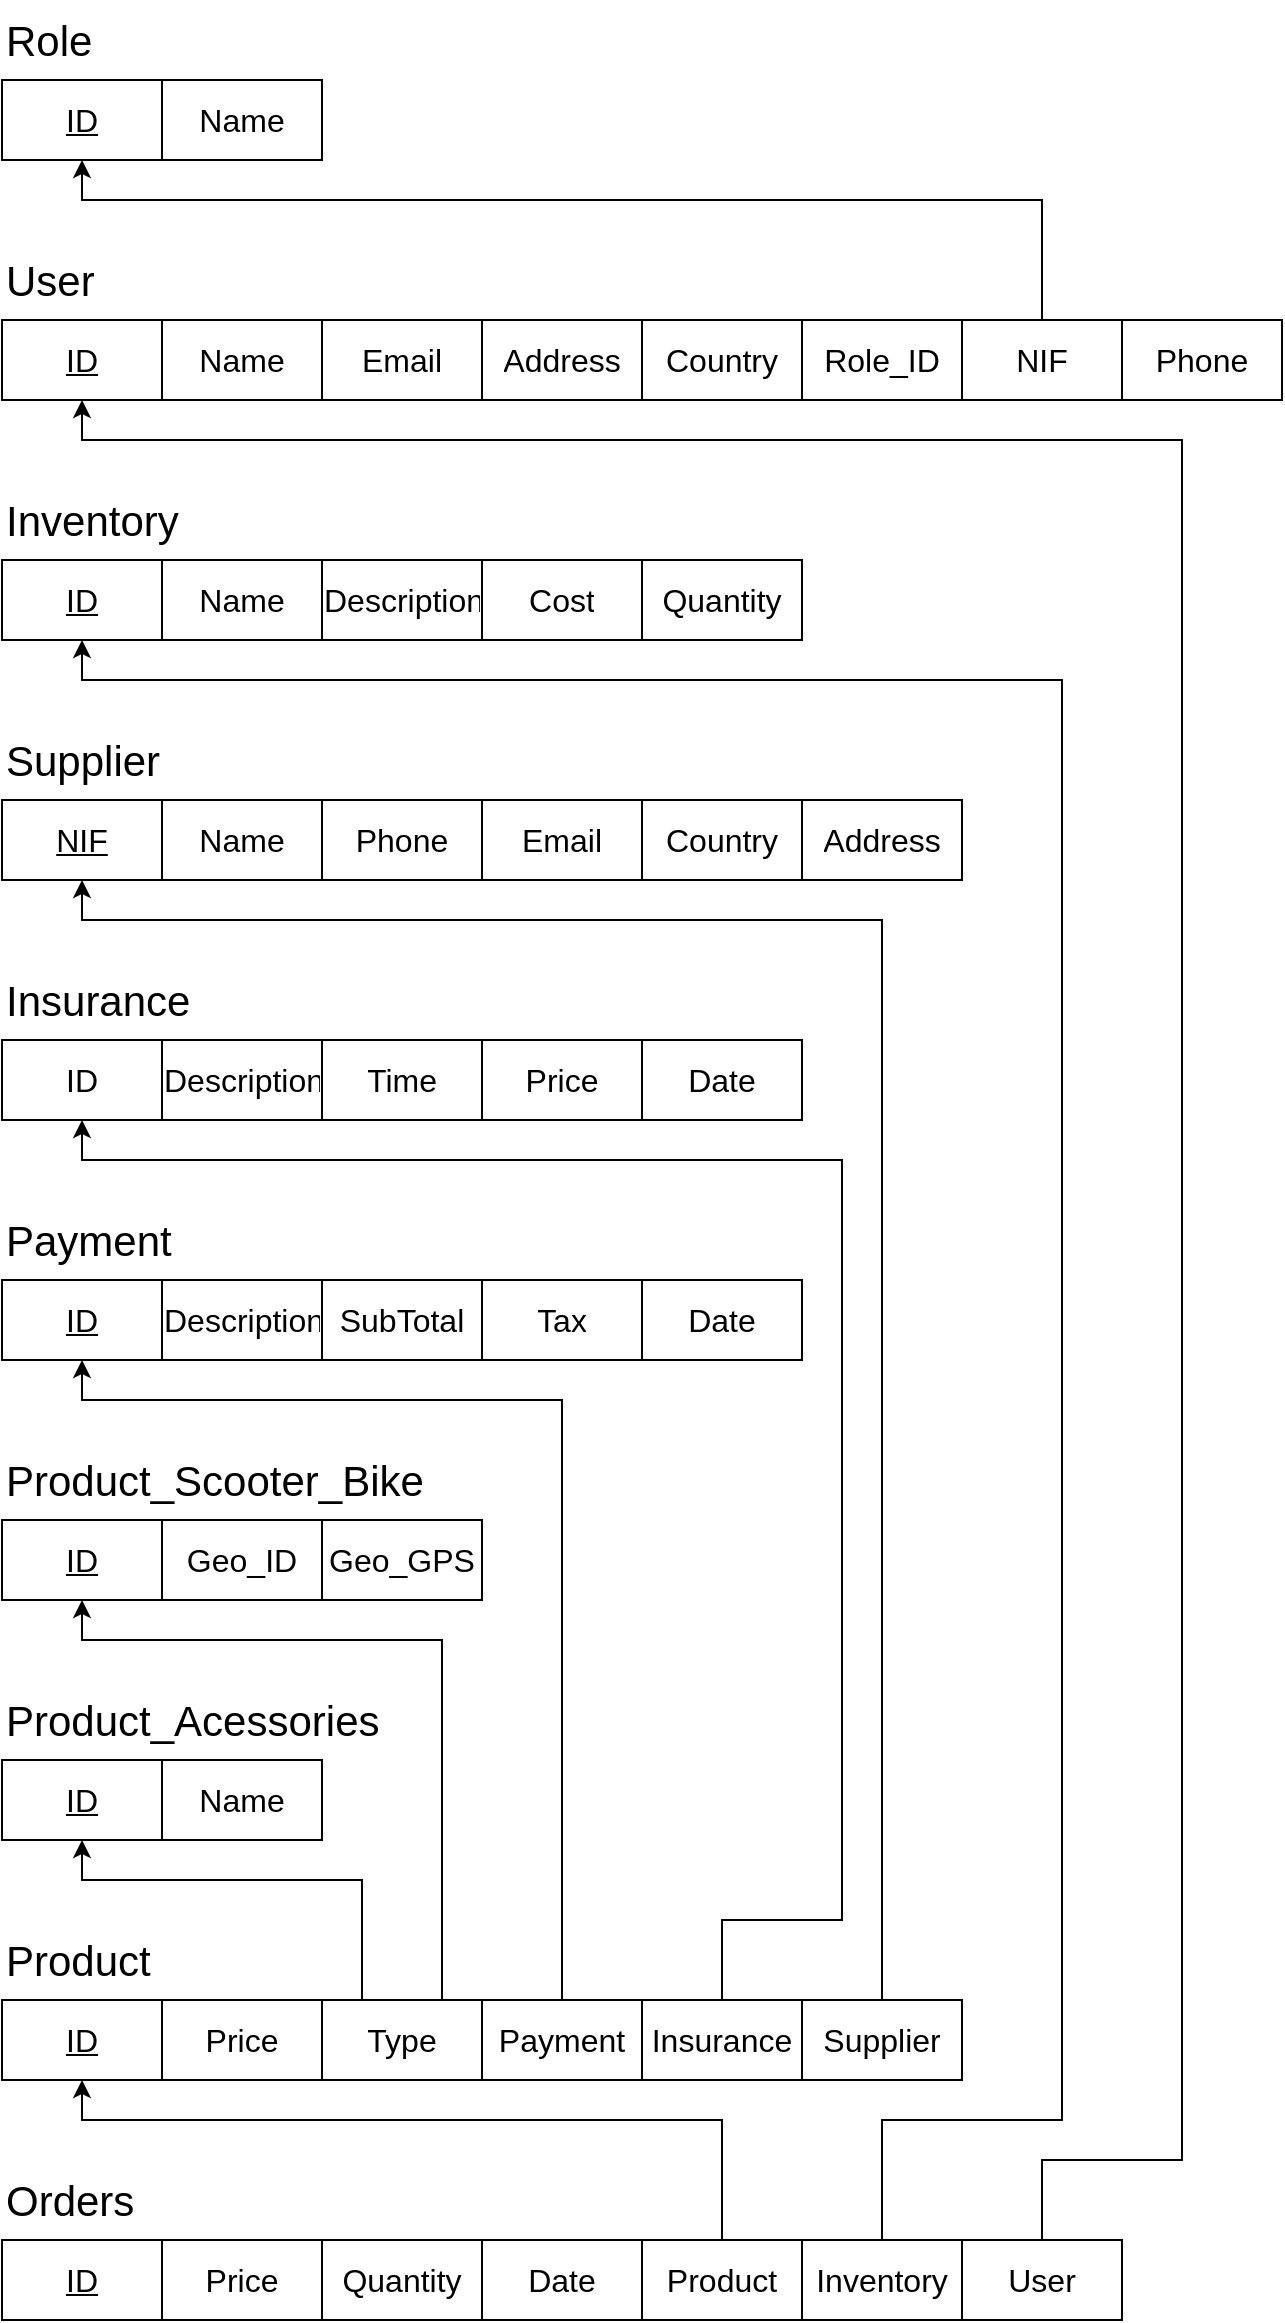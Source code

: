 <mxfile version="21.0.6" type="github"><diagram name="Page-1" id="wS0WYX-jmFQTC6elLXSI"><mxGraphModel dx="607" dy="861" grid="1" gridSize="10" guides="1" tooltips="1" connect="1" arrows="1" fold="1" page="1" pageScale="1" pageWidth="850" pageHeight="1100" math="0" shadow="0"><root><mxCell id="0"/><mxCell id="1" parent="0"/><mxCell id="x6dSemGn-ZfolfoKHZEy-5" value="" style="shape=table;startSize=0;container=1;collapsible=0;childLayout=tableLayout;fontSize=16;movable=1;resizable=1;rotatable=1;deletable=1;editable=1;locked=0;connectable=1;" vertex="1" parent="1"><mxGeometry x="40" y="240" width="640" height="40" as="geometry"/></mxCell><mxCell id="x6dSemGn-ZfolfoKHZEy-6" value="" style="shape=tableRow;horizontal=0;startSize=0;swimlaneHead=0;swimlaneBody=0;strokeColor=inherit;top=0;left=0;bottom=0;right=0;collapsible=0;dropTarget=0;fillColor=none;points=[[0,0.5],[1,0.5]];portConstraint=eastwest;fontSize=16;movable=1;resizable=1;rotatable=1;deletable=1;editable=1;locked=0;connectable=1;" vertex="1" parent="x6dSemGn-ZfolfoKHZEy-5"><mxGeometry width="640" height="40" as="geometry"/></mxCell><mxCell id="x6dSemGn-ZfolfoKHZEy-7" value="&lt;u&gt;ID&lt;/u&gt;" style="shape=partialRectangle;html=1;whiteSpace=wrap;connectable=1;strokeColor=inherit;overflow=hidden;fillColor=none;top=0;left=0;bottom=0;right=0;pointerEvents=1;fontSize=16;movable=1;resizable=1;rotatable=1;deletable=1;editable=1;locked=0;" vertex="1" parent="x6dSemGn-ZfolfoKHZEy-6"><mxGeometry width="80" height="40" as="geometry"><mxRectangle width="80" height="40" as="alternateBounds"/></mxGeometry></mxCell><mxCell id="x6dSemGn-ZfolfoKHZEy-8" value="Name" style="shape=partialRectangle;html=1;whiteSpace=wrap;connectable=1;strokeColor=inherit;overflow=hidden;fillColor=none;top=0;left=0;bottom=0;right=0;pointerEvents=1;fontSize=16;movable=1;resizable=1;rotatable=1;deletable=1;editable=1;locked=0;" vertex="1" parent="x6dSemGn-ZfolfoKHZEy-6"><mxGeometry x="80" width="80" height="40" as="geometry"><mxRectangle width="80" height="40" as="alternateBounds"/></mxGeometry></mxCell><mxCell id="x6dSemGn-ZfolfoKHZEy-9" value="Email" style="shape=partialRectangle;html=1;whiteSpace=wrap;connectable=1;strokeColor=inherit;overflow=hidden;fillColor=none;top=0;left=0;bottom=0;right=0;pointerEvents=1;fontSize=16;movable=1;resizable=1;rotatable=1;deletable=1;editable=1;locked=0;" vertex="1" parent="x6dSemGn-ZfolfoKHZEy-6"><mxGeometry x="160" width="80" height="40" as="geometry"><mxRectangle width="80" height="40" as="alternateBounds"/></mxGeometry></mxCell><mxCell id="x6dSemGn-ZfolfoKHZEy-31" value="Address" style="shape=partialRectangle;html=1;whiteSpace=wrap;connectable=1;strokeColor=inherit;overflow=hidden;fillColor=none;top=0;left=0;bottom=0;right=0;pointerEvents=1;fontSize=16;movable=1;resizable=1;rotatable=1;deletable=1;editable=1;locked=0;" vertex="1" parent="x6dSemGn-ZfolfoKHZEy-6"><mxGeometry x="240" width="80" height="40" as="geometry"><mxRectangle width="80" height="40" as="alternateBounds"/></mxGeometry></mxCell><mxCell id="x6dSemGn-ZfolfoKHZEy-32" value="&lt;div&gt;Country&lt;/div&gt;" style="shape=partialRectangle;html=1;whiteSpace=wrap;connectable=1;strokeColor=inherit;overflow=hidden;fillColor=none;top=0;left=0;bottom=0;right=0;pointerEvents=1;fontSize=16;movable=1;resizable=1;rotatable=1;deletable=1;editable=1;locked=0;" vertex="1" parent="x6dSemGn-ZfolfoKHZEy-6"><mxGeometry x="320" width="80" height="40" as="geometry"><mxRectangle width="80" height="40" as="alternateBounds"/></mxGeometry></mxCell><mxCell id="x6dSemGn-ZfolfoKHZEy-33" value="&lt;div&gt;Role_ID&lt;/div&gt;" style="shape=partialRectangle;html=1;whiteSpace=wrap;connectable=1;strokeColor=inherit;overflow=hidden;fillColor=none;top=0;left=0;bottom=0;right=0;pointerEvents=1;fontSize=16;movable=1;resizable=1;rotatable=1;deletable=1;editable=1;locked=0;" vertex="1" parent="x6dSemGn-ZfolfoKHZEy-6"><mxGeometry x="400" width="80" height="40" as="geometry"><mxRectangle width="80" height="40" as="alternateBounds"/></mxGeometry></mxCell><mxCell id="x6dSemGn-ZfolfoKHZEy-34" value="&lt;div&gt;NIF&lt;/div&gt;" style="shape=partialRectangle;html=1;whiteSpace=wrap;connectable=1;strokeColor=inherit;overflow=hidden;fillColor=none;top=0;left=0;bottom=0;right=0;pointerEvents=1;fontSize=16;movable=1;resizable=1;rotatable=1;deletable=1;editable=1;locked=0;" vertex="1" parent="x6dSemGn-ZfolfoKHZEy-6"><mxGeometry x="480" width="80" height="40" as="geometry"><mxRectangle width="80" height="40" as="alternateBounds"/></mxGeometry></mxCell><mxCell id="x6dSemGn-ZfolfoKHZEy-35" value="Phone" style="shape=partialRectangle;html=1;whiteSpace=wrap;connectable=1;strokeColor=inherit;overflow=hidden;fillColor=none;top=0;left=0;bottom=0;right=0;pointerEvents=1;fontSize=16;movable=1;resizable=1;rotatable=1;deletable=1;editable=1;locked=0;" vertex="1" parent="x6dSemGn-ZfolfoKHZEy-6"><mxGeometry x="560" width="80" height="40" as="geometry"><mxRectangle width="80" height="40" as="alternateBounds"/></mxGeometry></mxCell><mxCell id="x6dSemGn-ZfolfoKHZEy-18" value="&lt;div style=&quot;font-size: 21px;&quot;&gt;User&lt;/div&gt;" style="text;html=1;align=left;verticalAlign=middle;resizable=1;points=[];autosize=1;strokeColor=none;fillColor=none;movable=1;rotatable=1;deletable=1;editable=1;locked=0;connectable=1;fontSize=21;" vertex="1" parent="1"><mxGeometry x="40" y="200" width="70" height="40" as="geometry"/></mxCell><mxCell id="x6dSemGn-ZfolfoKHZEy-45" value="" style="shape=table;startSize=0;container=1;collapsible=0;childLayout=tableLayout;fontSize=16;movable=1;resizable=1;rotatable=1;deletable=1;editable=1;locked=0;connectable=1;" vertex="1" parent="1"><mxGeometry x="40" y="120" width="160" height="40" as="geometry"/></mxCell><mxCell id="x6dSemGn-ZfolfoKHZEy-46" value="" style="shape=tableRow;horizontal=0;startSize=0;swimlaneHead=0;swimlaneBody=0;strokeColor=inherit;top=0;left=0;bottom=0;right=0;collapsible=0;dropTarget=0;fillColor=none;points=[[0,0.5],[1,0.5]];portConstraint=eastwest;fontSize=16;movable=1;resizable=1;rotatable=1;deletable=1;editable=1;locked=0;connectable=1;" vertex="1" parent="x6dSemGn-ZfolfoKHZEy-45"><mxGeometry width="160" height="40" as="geometry"/></mxCell><mxCell id="x6dSemGn-ZfolfoKHZEy-47" value="&lt;u&gt;ID&lt;/u&gt;" style="shape=partialRectangle;html=1;whiteSpace=wrap;connectable=1;strokeColor=inherit;overflow=hidden;fillColor=none;top=0;left=0;bottom=0;right=0;pointerEvents=1;fontSize=16;movable=1;resizable=1;rotatable=1;deletable=1;editable=1;locked=0;" vertex="1" parent="x6dSemGn-ZfolfoKHZEy-46"><mxGeometry width="80" height="40" as="geometry"><mxRectangle width="80" height="40" as="alternateBounds"/></mxGeometry></mxCell><mxCell id="x6dSemGn-ZfolfoKHZEy-48" value="Name" style="shape=partialRectangle;html=1;whiteSpace=wrap;connectable=1;strokeColor=inherit;overflow=hidden;fillColor=none;top=0;left=0;bottom=0;right=0;pointerEvents=1;fontSize=16;movable=1;resizable=1;rotatable=1;deletable=1;editable=1;locked=0;" vertex="1" parent="x6dSemGn-ZfolfoKHZEy-46"><mxGeometry x="80" width="80" height="40" as="geometry"><mxRectangle width="80" height="40" as="alternateBounds"/></mxGeometry></mxCell><mxCell id="x6dSemGn-ZfolfoKHZEy-55" value="Role" style="text;html=1;align=left;verticalAlign=middle;resizable=1;points=[];autosize=1;strokeColor=none;fillColor=none;movable=1;rotatable=1;deletable=1;editable=1;locked=0;connectable=1;fontSize=21;" vertex="1" parent="1"><mxGeometry x="40" y="80" width="70" height="40" as="geometry"/></mxCell><mxCell id="x6dSemGn-ZfolfoKHZEy-56" style="edgeStyle=orthogonalEdgeStyle;rounded=0;orthogonalLoop=1;jettySize=auto;html=1;exitX=0.5;exitY=0;exitDx=0;exitDy=0;entryX=0.5;entryY=1;entryDx=0;entryDy=0;" edge="1" parent="1" source="x6dSemGn-ZfolfoKHZEy-34" target="x6dSemGn-ZfolfoKHZEy-47"><mxGeometry relative="1" as="geometry"><Array as="points"><mxPoint x="560" y="180"/><mxPoint x="80" y="180"/></Array></mxGeometry></mxCell><mxCell id="x6dSemGn-ZfolfoKHZEy-57" value="" style="shape=table;startSize=0;container=1;collapsible=0;childLayout=tableLayout;fontSize=16;movable=1;resizable=1;rotatable=1;deletable=1;editable=1;locked=0;connectable=1;" vertex="1" parent="1"><mxGeometry x="40" y="360" width="400" height="40" as="geometry"/></mxCell><mxCell id="x6dSemGn-ZfolfoKHZEy-58" value="" style="shape=tableRow;horizontal=0;startSize=0;swimlaneHead=0;swimlaneBody=0;strokeColor=inherit;top=0;left=0;bottom=0;right=0;collapsible=0;dropTarget=0;fillColor=none;points=[[0,0.5],[1,0.5]];portConstraint=eastwest;fontSize=16;movable=1;resizable=1;rotatable=1;deletable=1;editable=1;locked=0;connectable=1;" vertex="1" parent="x6dSemGn-ZfolfoKHZEy-57"><mxGeometry width="400" height="40" as="geometry"/></mxCell><mxCell id="x6dSemGn-ZfolfoKHZEy-59" value="&lt;u&gt;ID&lt;/u&gt;" style="shape=partialRectangle;html=1;whiteSpace=wrap;connectable=1;strokeColor=inherit;overflow=hidden;fillColor=none;top=0;left=0;bottom=0;right=0;pointerEvents=1;fontSize=16;movable=1;resizable=1;rotatable=1;deletable=1;editable=1;locked=0;" vertex="1" parent="x6dSemGn-ZfolfoKHZEy-58"><mxGeometry width="80" height="40" as="geometry"><mxRectangle width="80" height="40" as="alternateBounds"/></mxGeometry></mxCell><mxCell id="x6dSemGn-ZfolfoKHZEy-60" value="Name" style="shape=partialRectangle;html=1;whiteSpace=wrap;connectable=1;strokeColor=inherit;overflow=hidden;fillColor=none;top=0;left=0;bottom=0;right=0;pointerEvents=1;fontSize=16;movable=1;resizable=1;rotatable=1;deletable=1;editable=1;locked=0;" vertex="1" parent="x6dSemGn-ZfolfoKHZEy-58"><mxGeometry x="80" width="80" height="40" as="geometry"><mxRectangle width="80" height="40" as="alternateBounds"/></mxGeometry></mxCell><mxCell id="x6dSemGn-ZfolfoKHZEy-62" value="Description" style="shape=partialRectangle;html=1;whiteSpace=wrap;connectable=1;strokeColor=inherit;overflow=hidden;fillColor=none;top=0;left=0;bottom=0;right=0;pointerEvents=1;fontSize=16;movable=1;resizable=1;rotatable=1;deletable=1;editable=1;locked=0;" vertex="1" parent="x6dSemGn-ZfolfoKHZEy-58"><mxGeometry x="160" width="80" height="40" as="geometry"><mxRectangle width="80" height="40" as="alternateBounds"/></mxGeometry></mxCell><mxCell id="x6dSemGn-ZfolfoKHZEy-63" value="Cost" style="shape=partialRectangle;html=1;whiteSpace=wrap;connectable=1;strokeColor=inherit;overflow=hidden;fillColor=none;top=0;left=0;bottom=0;right=0;pointerEvents=1;fontSize=16;movable=1;resizable=1;rotatable=1;deletable=1;editable=1;locked=0;" vertex="1" parent="x6dSemGn-ZfolfoKHZEy-58"><mxGeometry x="240" width="80" height="40" as="geometry"><mxRectangle width="80" height="40" as="alternateBounds"/></mxGeometry></mxCell><mxCell id="x6dSemGn-ZfolfoKHZEy-65" value="Quantity" style="shape=partialRectangle;html=1;whiteSpace=wrap;connectable=1;strokeColor=inherit;overflow=hidden;fillColor=none;top=0;left=0;bottom=0;right=0;pointerEvents=1;fontSize=16;movable=1;resizable=1;rotatable=1;deletable=1;editable=1;locked=0;" vertex="1" parent="x6dSemGn-ZfolfoKHZEy-58"><mxGeometry x="320" width="80" height="40" as="geometry"><mxRectangle width="80" height="40" as="alternateBounds"/></mxGeometry></mxCell><mxCell id="x6dSemGn-ZfolfoKHZEy-61" value="Inventory" style="text;html=1;align=left;verticalAlign=middle;resizable=1;points=[];autosize=1;strokeColor=none;fillColor=none;movable=1;rotatable=1;deletable=1;editable=1;locked=0;connectable=1;fontSize=21;" vertex="1" parent="1"><mxGeometry x="40" y="320" width="110" height="40" as="geometry"/></mxCell><mxCell id="x6dSemGn-ZfolfoKHZEy-67" value="" style="shape=table;startSize=0;container=1;collapsible=0;childLayout=tableLayout;fontSize=16;movable=1;resizable=1;rotatable=1;deletable=1;editable=1;locked=0;connectable=1;" vertex="1" parent="1"><mxGeometry x="40" y="480" width="480" height="40" as="geometry"/></mxCell><mxCell id="x6dSemGn-ZfolfoKHZEy-68" value="" style="shape=tableRow;horizontal=0;startSize=0;swimlaneHead=0;swimlaneBody=0;strokeColor=inherit;top=0;left=0;bottom=0;right=0;collapsible=0;dropTarget=0;fillColor=none;points=[[0,0.5],[1,0.5]];portConstraint=eastwest;fontSize=16;movable=1;resizable=1;rotatable=1;deletable=1;editable=1;locked=0;connectable=1;" vertex="1" parent="x6dSemGn-ZfolfoKHZEy-67"><mxGeometry width="480" height="40" as="geometry"/></mxCell><mxCell id="x6dSemGn-ZfolfoKHZEy-69" value="&lt;u&gt;NIF&lt;/u&gt;" style="shape=partialRectangle;html=1;whiteSpace=wrap;connectable=1;strokeColor=inherit;overflow=hidden;fillColor=none;top=0;left=0;bottom=0;right=0;pointerEvents=1;fontSize=16;movable=1;resizable=1;rotatable=1;deletable=1;editable=1;locked=0;" vertex="1" parent="x6dSemGn-ZfolfoKHZEy-68"><mxGeometry width="80" height="40" as="geometry"><mxRectangle width="80" height="40" as="alternateBounds"/></mxGeometry></mxCell><mxCell id="x6dSemGn-ZfolfoKHZEy-70" value="Name" style="shape=partialRectangle;html=1;whiteSpace=wrap;connectable=1;strokeColor=inherit;overflow=hidden;fillColor=none;top=0;left=0;bottom=0;right=0;pointerEvents=1;fontSize=16;movable=1;resizable=1;rotatable=1;deletable=1;editable=1;locked=0;" vertex="1" parent="x6dSemGn-ZfolfoKHZEy-68"><mxGeometry x="80" width="80" height="40" as="geometry"><mxRectangle width="80" height="40" as="alternateBounds"/></mxGeometry></mxCell><mxCell id="x6dSemGn-ZfolfoKHZEy-108" value="Phone" style="shape=partialRectangle;html=1;whiteSpace=wrap;connectable=1;strokeColor=inherit;overflow=hidden;fillColor=none;top=0;left=0;bottom=0;right=0;pointerEvents=1;fontSize=16;movable=1;resizable=1;rotatable=1;deletable=1;editable=1;locked=0;" vertex="1" parent="x6dSemGn-ZfolfoKHZEy-68"><mxGeometry x="160" width="80" height="40" as="geometry"><mxRectangle width="80" height="40" as="alternateBounds"/></mxGeometry></mxCell><mxCell id="x6dSemGn-ZfolfoKHZEy-109" value="Email" style="shape=partialRectangle;html=1;whiteSpace=wrap;connectable=1;strokeColor=inherit;overflow=hidden;fillColor=none;top=0;left=0;bottom=0;right=0;pointerEvents=1;fontSize=16;movable=1;resizable=1;rotatable=1;deletable=1;editable=1;locked=0;" vertex="1" parent="x6dSemGn-ZfolfoKHZEy-68"><mxGeometry x="240" width="80" height="40" as="geometry"><mxRectangle width="80" height="40" as="alternateBounds"/></mxGeometry></mxCell><mxCell id="x6dSemGn-ZfolfoKHZEy-110" value="Country" style="shape=partialRectangle;html=1;whiteSpace=wrap;connectable=1;strokeColor=inherit;overflow=hidden;fillColor=none;top=0;left=0;bottom=0;right=0;pointerEvents=1;fontSize=16;movable=1;resizable=1;rotatable=1;deletable=1;editable=1;locked=0;" vertex="1" parent="x6dSemGn-ZfolfoKHZEy-68"><mxGeometry x="320" width="80" height="40" as="geometry"><mxRectangle width="80" height="40" as="alternateBounds"/></mxGeometry></mxCell><mxCell id="x6dSemGn-ZfolfoKHZEy-111" value="Address" style="shape=partialRectangle;html=1;whiteSpace=wrap;connectable=1;strokeColor=inherit;overflow=hidden;fillColor=none;top=0;left=0;bottom=0;right=0;pointerEvents=1;fontSize=16;movable=1;resizable=1;rotatable=1;deletable=1;editable=1;locked=0;" vertex="1" parent="x6dSemGn-ZfolfoKHZEy-68"><mxGeometry x="400" width="80" height="40" as="geometry"><mxRectangle width="80" height="40" as="alternateBounds"/></mxGeometry></mxCell><mxCell id="x6dSemGn-ZfolfoKHZEy-71" value="&lt;div&gt;Supplier&lt;/div&gt;" style="text;html=1;align=left;verticalAlign=middle;resizable=1;points=[];autosize=1;strokeColor=none;fillColor=none;movable=1;rotatable=1;deletable=1;editable=1;locked=0;connectable=1;fontSize=21;" vertex="1" parent="1"><mxGeometry x="40" y="440" width="100" height="40" as="geometry"/></mxCell><mxCell id="x6dSemGn-ZfolfoKHZEy-72" value="" style="shape=table;startSize=0;container=1;collapsible=0;childLayout=tableLayout;fontSize=16;movable=1;resizable=1;rotatable=1;deletable=1;editable=1;locked=0;connectable=1;" vertex="1" parent="1"><mxGeometry x="40" y="600" width="400" height="40" as="geometry"/></mxCell><mxCell id="x6dSemGn-ZfolfoKHZEy-73" value="" style="shape=tableRow;horizontal=0;startSize=0;swimlaneHead=0;swimlaneBody=0;strokeColor=inherit;top=0;left=0;bottom=0;right=0;collapsible=0;dropTarget=0;fillColor=none;points=[[0,0.5],[1,0.5]];portConstraint=eastwest;fontSize=16;movable=1;resizable=1;rotatable=1;deletable=1;editable=1;locked=0;connectable=1;" vertex="1" parent="x6dSemGn-ZfolfoKHZEy-72"><mxGeometry width="400" height="40" as="geometry"/></mxCell><mxCell id="x6dSemGn-ZfolfoKHZEy-74" value="ID" style="shape=partialRectangle;html=1;whiteSpace=wrap;connectable=1;strokeColor=inherit;overflow=hidden;fillColor=none;top=0;left=0;bottom=0;right=0;pointerEvents=1;fontSize=16;movable=1;resizable=1;rotatable=1;deletable=1;editable=1;locked=0;" vertex="1" parent="x6dSemGn-ZfolfoKHZEy-73"><mxGeometry width="80" height="40" as="geometry"><mxRectangle width="80" height="40" as="alternateBounds"/></mxGeometry></mxCell><mxCell id="x6dSemGn-ZfolfoKHZEy-75" value="Description" style="shape=partialRectangle;html=1;whiteSpace=wrap;connectable=1;strokeColor=inherit;overflow=hidden;fillColor=none;top=0;left=0;bottom=0;right=0;pointerEvents=1;fontSize=16;movable=1;resizable=1;rotatable=1;deletable=1;editable=1;locked=0;" vertex="1" parent="x6dSemGn-ZfolfoKHZEy-73"><mxGeometry x="80" width="80" height="40" as="geometry"><mxRectangle width="80" height="40" as="alternateBounds"/></mxGeometry></mxCell><mxCell id="x6dSemGn-ZfolfoKHZEy-113" value="Time" style="shape=partialRectangle;html=1;whiteSpace=wrap;connectable=1;strokeColor=inherit;overflow=hidden;fillColor=none;top=0;left=0;bottom=0;right=0;pointerEvents=1;fontSize=16;movable=1;resizable=1;rotatable=1;deletable=1;editable=1;locked=0;" vertex="1" parent="x6dSemGn-ZfolfoKHZEy-73"><mxGeometry x="160" width="80" height="40" as="geometry"><mxRectangle width="80" height="40" as="alternateBounds"/></mxGeometry></mxCell><mxCell id="x6dSemGn-ZfolfoKHZEy-114" value="Price" style="shape=partialRectangle;html=1;whiteSpace=wrap;connectable=1;strokeColor=inherit;overflow=hidden;fillColor=none;top=0;left=0;bottom=0;right=0;pointerEvents=1;fontSize=16;movable=1;resizable=1;rotatable=1;deletable=1;editable=1;locked=0;" vertex="1" parent="x6dSemGn-ZfolfoKHZEy-73"><mxGeometry x="240" width="80" height="40" as="geometry"><mxRectangle width="80" height="40" as="alternateBounds"/></mxGeometry></mxCell><mxCell id="x6dSemGn-ZfolfoKHZEy-115" value="Date" style="shape=partialRectangle;html=1;whiteSpace=wrap;connectable=1;strokeColor=inherit;overflow=hidden;fillColor=none;top=0;left=0;bottom=0;right=0;pointerEvents=1;fontSize=16;movable=1;resizable=1;rotatable=1;deletable=1;editable=1;locked=0;" vertex="1" parent="x6dSemGn-ZfolfoKHZEy-73"><mxGeometry x="320" width="80" height="40" as="geometry"><mxRectangle width="80" height="40" as="alternateBounds"/></mxGeometry></mxCell><mxCell id="x6dSemGn-ZfolfoKHZEy-76" value="Insurance" style="text;html=1;align=left;verticalAlign=middle;resizable=1;points=[];autosize=1;strokeColor=none;fillColor=none;movable=1;rotatable=1;deletable=1;editable=1;locked=0;connectable=1;fontSize=21;" vertex="1" parent="1"><mxGeometry x="40" y="560" width="120" height="40" as="geometry"/></mxCell><mxCell id="x6dSemGn-ZfolfoKHZEy-77" value="" style="shape=table;startSize=0;container=1;collapsible=0;childLayout=tableLayout;fontSize=16;movable=1;resizable=1;rotatable=1;deletable=1;editable=1;locked=0;connectable=1;" vertex="1" parent="1"><mxGeometry x="40" y="720" width="400" height="40" as="geometry"/></mxCell><mxCell id="x6dSemGn-ZfolfoKHZEy-78" value="" style="shape=tableRow;horizontal=0;startSize=0;swimlaneHead=0;swimlaneBody=0;strokeColor=inherit;top=0;left=0;bottom=0;right=0;collapsible=0;dropTarget=0;fillColor=none;points=[[0,0.5],[1,0.5]];portConstraint=eastwest;fontSize=16;movable=1;resizable=1;rotatable=1;deletable=1;editable=1;locked=0;connectable=1;" vertex="1" parent="x6dSemGn-ZfolfoKHZEy-77"><mxGeometry width="400" height="40" as="geometry"/></mxCell><mxCell id="x6dSemGn-ZfolfoKHZEy-79" value="&lt;u&gt;ID&lt;/u&gt;" style="shape=partialRectangle;html=1;whiteSpace=wrap;connectable=1;strokeColor=inherit;overflow=hidden;fillColor=none;top=0;left=0;bottom=0;right=0;pointerEvents=1;fontSize=16;movable=1;resizable=1;rotatable=1;deletable=1;editable=1;locked=0;" vertex="1" parent="x6dSemGn-ZfolfoKHZEy-78"><mxGeometry width="80" height="40" as="geometry"><mxRectangle width="80" height="40" as="alternateBounds"/></mxGeometry></mxCell><mxCell id="x6dSemGn-ZfolfoKHZEy-80" value="Description" style="shape=partialRectangle;html=1;whiteSpace=wrap;connectable=1;strokeColor=inherit;overflow=hidden;fillColor=none;top=0;left=0;bottom=0;right=0;pointerEvents=1;fontSize=16;movable=1;resizable=1;rotatable=1;deletable=1;editable=1;locked=0;" vertex="1" parent="x6dSemGn-ZfolfoKHZEy-78"><mxGeometry x="80" width="80" height="40" as="geometry"><mxRectangle width="80" height="40" as="alternateBounds"/></mxGeometry></mxCell><mxCell id="x6dSemGn-ZfolfoKHZEy-120" value="SubTotal" style="shape=partialRectangle;html=1;whiteSpace=wrap;connectable=1;strokeColor=inherit;overflow=hidden;fillColor=none;top=0;left=0;bottom=0;right=0;pointerEvents=1;fontSize=16;movable=1;resizable=1;rotatable=1;deletable=1;editable=1;locked=0;" vertex="1" parent="x6dSemGn-ZfolfoKHZEy-78"><mxGeometry x="160" width="80" height="40" as="geometry"><mxRectangle width="80" height="40" as="alternateBounds"/></mxGeometry></mxCell><mxCell id="x6dSemGn-ZfolfoKHZEy-119" value="Tax" style="shape=partialRectangle;html=1;whiteSpace=wrap;connectable=1;strokeColor=inherit;overflow=hidden;fillColor=none;top=0;left=0;bottom=0;right=0;pointerEvents=1;fontSize=16;movable=1;resizable=1;rotatable=1;deletable=1;editable=1;locked=0;" vertex="1" parent="x6dSemGn-ZfolfoKHZEy-78"><mxGeometry x="240" width="80" height="40" as="geometry"><mxRectangle width="80" height="40" as="alternateBounds"/></mxGeometry></mxCell><mxCell id="x6dSemGn-ZfolfoKHZEy-118" value="Date" style="shape=partialRectangle;html=1;whiteSpace=wrap;connectable=1;strokeColor=inherit;overflow=hidden;fillColor=none;top=0;left=0;bottom=0;right=0;pointerEvents=1;fontSize=16;movable=1;resizable=1;rotatable=1;deletable=1;editable=1;locked=0;" vertex="1" parent="x6dSemGn-ZfolfoKHZEy-78"><mxGeometry x="320" width="80" height="40" as="geometry"><mxRectangle width="80" height="40" as="alternateBounds"/></mxGeometry></mxCell><mxCell id="x6dSemGn-ZfolfoKHZEy-81" value="Payment" style="text;html=1;align=left;verticalAlign=middle;resizable=1;points=[];autosize=1;strokeColor=none;fillColor=none;movable=1;rotatable=1;deletable=1;editable=1;locked=0;connectable=1;fontSize=21;" vertex="1" parent="1"><mxGeometry x="40" y="680" width="110" height="40" as="geometry"/></mxCell><mxCell id="x6dSemGn-ZfolfoKHZEy-82" value="" style="shape=table;startSize=0;container=1;collapsible=0;childLayout=tableLayout;fontSize=16;movable=1;resizable=1;rotatable=1;deletable=1;editable=1;locked=0;connectable=1;" vertex="1" parent="1"><mxGeometry x="40" y="840" width="240" height="40" as="geometry"/></mxCell><mxCell id="x6dSemGn-ZfolfoKHZEy-83" value="" style="shape=tableRow;horizontal=0;startSize=0;swimlaneHead=0;swimlaneBody=0;strokeColor=inherit;top=0;left=0;bottom=0;right=0;collapsible=0;dropTarget=0;fillColor=none;points=[[0,0.5],[1,0.5]];portConstraint=eastwest;fontSize=16;movable=1;resizable=1;rotatable=1;deletable=1;editable=1;locked=0;connectable=1;" vertex="1" parent="x6dSemGn-ZfolfoKHZEy-82"><mxGeometry width="240" height="40" as="geometry"/></mxCell><mxCell id="x6dSemGn-ZfolfoKHZEy-84" value="&lt;u&gt;ID&lt;/u&gt;" style="shape=partialRectangle;html=1;whiteSpace=wrap;connectable=1;strokeColor=inherit;overflow=hidden;fillColor=none;top=0;left=0;bottom=0;right=0;pointerEvents=1;fontSize=16;movable=1;resizable=1;rotatable=1;deletable=1;editable=1;locked=0;" vertex="1" parent="x6dSemGn-ZfolfoKHZEy-83"><mxGeometry width="80" height="40" as="geometry"><mxRectangle width="80" height="40" as="alternateBounds"/></mxGeometry></mxCell><mxCell id="x6dSemGn-ZfolfoKHZEy-85" value="Geo_ID" style="shape=partialRectangle;html=1;whiteSpace=wrap;connectable=1;strokeColor=inherit;overflow=hidden;fillColor=none;top=0;left=0;bottom=0;right=0;pointerEvents=1;fontSize=16;movable=1;resizable=1;rotatable=1;deletable=1;editable=1;locked=0;" vertex="1" parent="x6dSemGn-ZfolfoKHZEy-83"><mxGeometry x="80" width="80" height="40" as="geometry"><mxRectangle width="80" height="40" as="alternateBounds"/></mxGeometry></mxCell><mxCell id="x6dSemGn-ZfolfoKHZEy-121" value="Geo_GPS" style="shape=partialRectangle;html=1;whiteSpace=wrap;connectable=1;strokeColor=inherit;overflow=hidden;fillColor=none;top=0;left=0;bottom=0;right=0;pointerEvents=1;fontSize=16;movable=1;resizable=1;rotatable=1;deletable=1;editable=1;locked=0;" vertex="1" parent="x6dSemGn-ZfolfoKHZEy-83"><mxGeometry x="160" width="80" height="40" as="geometry"><mxRectangle width="80" height="40" as="alternateBounds"/></mxGeometry></mxCell><mxCell id="x6dSemGn-ZfolfoKHZEy-86" value="Product_Scooter_Bike" style="text;html=1;align=left;verticalAlign=middle;resizable=1;points=[];autosize=1;strokeColor=none;fillColor=none;movable=1;rotatable=1;deletable=1;editable=1;locked=0;connectable=1;fontSize=21;" vertex="1" parent="1"><mxGeometry x="40" y="800" width="230" height="40" as="geometry"/></mxCell><mxCell id="x6dSemGn-ZfolfoKHZEy-87" value="" style="shape=table;startSize=0;container=1;collapsible=0;childLayout=tableLayout;fontSize=16;movable=1;resizable=1;rotatable=1;deletable=1;editable=1;locked=0;connectable=1;" vertex="1" parent="1"><mxGeometry x="40" y="960" width="160" height="40" as="geometry"/></mxCell><mxCell id="x6dSemGn-ZfolfoKHZEy-88" value="" style="shape=tableRow;horizontal=0;startSize=0;swimlaneHead=0;swimlaneBody=0;strokeColor=inherit;top=0;left=0;bottom=0;right=0;collapsible=0;dropTarget=0;fillColor=none;points=[[0,0.5],[1,0.5]];portConstraint=eastwest;fontSize=16;movable=1;resizable=1;rotatable=1;deletable=1;editable=1;locked=0;connectable=1;" vertex="1" parent="x6dSemGn-ZfolfoKHZEy-87"><mxGeometry width="160" height="40" as="geometry"/></mxCell><mxCell id="x6dSemGn-ZfolfoKHZEy-89" value="&lt;u&gt;ID&lt;/u&gt;" style="shape=partialRectangle;html=1;whiteSpace=wrap;connectable=1;strokeColor=inherit;overflow=hidden;fillColor=none;top=0;left=0;bottom=0;right=0;pointerEvents=1;fontSize=16;movable=1;resizable=1;rotatable=1;deletable=1;editable=1;locked=0;" vertex="1" parent="x6dSemGn-ZfolfoKHZEy-88"><mxGeometry width="80" height="40" as="geometry"><mxRectangle width="80" height="40" as="alternateBounds"/></mxGeometry></mxCell><mxCell id="x6dSemGn-ZfolfoKHZEy-90" value="Name" style="shape=partialRectangle;html=1;whiteSpace=wrap;connectable=1;strokeColor=inherit;overflow=hidden;fillColor=none;top=0;left=0;bottom=0;right=0;pointerEvents=1;fontSize=16;movable=1;resizable=1;rotatable=1;deletable=1;editable=1;locked=0;" vertex="1" parent="x6dSemGn-ZfolfoKHZEy-88"><mxGeometry x="80" width="80" height="40" as="geometry"><mxRectangle width="80" height="40" as="alternateBounds"/></mxGeometry></mxCell><mxCell id="x6dSemGn-ZfolfoKHZEy-91" value="Product_Acessories" style="text;html=1;align=left;verticalAlign=middle;resizable=1;points=[];autosize=1;strokeColor=none;fillColor=none;movable=1;rotatable=1;deletable=1;editable=1;locked=0;connectable=1;fontSize=21;" vertex="1" parent="1"><mxGeometry x="40" y="920" width="210" height="40" as="geometry"/></mxCell><mxCell id="x6dSemGn-ZfolfoKHZEy-98" value="" style="shape=table;startSize=0;container=1;collapsible=0;childLayout=tableLayout;fontSize=16;movable=1;resizable=1;rotatable=1;deletable=1;editable=1;locked=0;connectable=1;" vertex="1" parent="1"><mxGeometry x="40" y="1200" width="560" height="40" as="geometry"/></mxCell><mxCell id="x6dSemGn-ZfolfoKHZEy-99" value="" style="shape=tableRow;horizontal=0;startSize=0;swimlaneHead=0;swimlaneBody=0;strokeColor=inherit;top=0;left=0;bottom=0;right=0;collapsible=0;dropTarget=0;fillColor=none;points=[[0,0.5],[1,0.5]];portConstraint=eastwest;fontSize=16;movable=1;resizable=1;rotatable=1;deletable=1;editable=1;locked=0;connectable=1;" vertex="1" parent="x6dSemGn-ZfolfoKHZEy-98"><mxGeometry width="560" height="40" as="geometry"/></mxCell><mxCell id="x6dSemGn-ZfolfoKHZEy-100" value="&lt;u&gt;ID&lt;/u&gt;" style="shape=partialRectangle;html=1;whiteSpace=wrap;connectable=1;strokeColor=inherit;overflow=hidden;fillColor=none;top=0;left=0;bottom=0;right=0;pointerEvents=1;fontSize=16;movable=1;resizable=1;rotatable=1;deletable=1;editable=1;locked=0;" vertex="1" parent="x6dSemGn-ZfolfoKHZEy-99"><mxGeometry width="80" height="40" as="geometry"><mxRectangle width="80" height="40" as="alternateBounds"/></mxGeometry></mxCell><mxCell id="x6dSemGn-ZfolfoKHZEy-101" value="Price" style="shape=partialRectangle;html=1;whiteSpace=wrap;connectable=1;strokeColor=inherit;overflow=hidden;fillColor=none;top=0;left=0;bottom=0;right=0;pointerEvents=1;fontSize=16;movable=1;resizable=1;rotatable=1;deletable=1;editable=1;locked=0;" vertex="1" parent="x6dSemGn-ZfolfoKHZEy-99"><mxGeometry x="80" width="80" height="40" as="geometry"><mxRectangle width="80" height="40" as="alternateBounds"/></mxGeometry></mxCell><mxCell id="x6dSemGn-ZfolfoKHZEy-133" value="Quantity" style="shape=partialRectangle;html=1;whiteSpace=wrap;connectable=1;strokeColor=inherit;overflow=hidden;fillColor=none;top=0;left=0;bottom=0;right=0;pointerEvents=1;fontSize=16;movable=1;resizable=1;rotatable=1;deletable=1;editable=1;locked=0;" vertex="1" parent="x6dSemGn-ZfolfoKHZEy-99"><mxGeometry x="160" width="80" height="40" as="geometry"><mxRectangle width="80" height="40" as="alternateBounds"/></mxGeometry></mxCell><mxCell id="x6dSemGn-ZfolfoKHZEy-134" value="Date" style="shape=partialRectangle;html=1;whiteSpace=wrap;connectable=1;strokeColor=inherit;overflow=hidden;fillColor=none;top=0;left=0;bottom=0;right=0;pointerEvents=1;fontSize=16;movable=1;resizable=1;rotatable=1;deletable=1;editable=1;locked=0;" vertex="1" parent="x6dSemGn-ZfolfoKHZEy-99"><mxGeometry x="240" width="80" height="40" as="geometry"><mxRectangle width="80" height="40" as="alternateBounds"/></mxGeometry></mxCell><mxCell id="x6dSemGn-ZfolfoKHZEy-135" value="Product" style="shape=partialRectangle;html=1;whiteSpace=wrap;connectable=1;strokeColor=inherit;overflow=hidden;fillColor=none;top=0;left=0;bottom=0;right=0;pointerEvents=1;fontSize=16;movable=1;resizable=1;rotatable=1;deletable=1;editable=1;locked=0;" vertex="1" parent="x6dSemGn-ZfolfoKHZEy-99"><mxGeometry x="320" width="80" height="40" as="geometry"><mxRectangle width="80" height="40" as="alternateBounds"/></mxGeometry></mxCell><mxCell id="x6dSemGn-ZfolfoKHZEy-136" value="Inventory" style="shape=partialRectangle;html=1;whiteSpace=wrap;connectable=1;strokeColor=inherit;overflow=hidden;fillColor=none;top=0;left=0;bottom=0;right=0;pointerEvents=1;fontSize=16;movable=1;resizable=1;rotatable=1;deletable=1;editable=1;locked=0;" vertex="1" parent="x6dSemGn-ZfolfoKHZEy-99"><mxGeometry x="400" width="80" height="40" as="geometry"><mxRectangle width="80" height="40" as="alternateBounds"/></mxGeometry></mxCell><mxCell id="x6dSemGn-ZfolfoKHZEy-137" value="User" style="shape=partialRectangle;html=1;whiteSpace=wrap;connectable=1;strokeColor=inherit;overflow=hidden;fillColor=none;top=0;left=0;bottom=0;right=0;pointerEvents=1;fontSize=16;movable=1;resizable=1;rotatable=1;deletable=1;editable=1;locked=0;" vertex="1" parent="x6dSemGn-ZfolfoKHZEy-99"><mxGeometry x="480" width="80" height="40" as="geometry"><mxRectangle width="80" height="40" as="alternateBounds"/></mxGeometry></mxCell><mxCell id="x6dSemGn-ZfolfoKHZEy-102" value="Orders" style="text;html=1;align=left;verticalAlign=middle;resizable=1;points=[];autosize=1;strokeColor=none;fillColor=none;movable=1;rotatable=1;deletable=1;editable=1;locked=0;connectable=1;fontSize=21;" vertex="1" parent="1"><mxGeometry x="40" y="1160" width="90" height="40" as="geometry"/></mxCell><mxCell id="x6dSemGn-ZfolfoKHZEy-103" value="" style="shape=table;startSize=0;container=1;collapsible=0;childLayout=tableLayout;fontSize=16;movable=1;resizable=1;rotatable=1;deletable=1;editable=1;locked=0;connectable=1;" vertex="1" parent="1"><mxGeometry x="40" y="1080" width="480" height="40" as="geometry"/></mxCell><mxCell id="x6dSemGn-ZfolfoKHZEy-104" value="" style="shape=tableRow;horizontal=0;startSize=0;swimlaneHead=0;swimlaneBody=0;strokeColor=inherit;top=0;left=0;bottom=0;right=0;collapsible=0;dropTarget=0;fillColor=none;points=[[0,0.5],[1,0.5]];portConstraint=eastwest;fontSize=16;movable=1;resizable=1;rotatable=1;deletable=1;editable=1;locked=0;connectable=1;" vertex="1" parent="x6dSemGn-ZfolfoKHZEy-103"><mxGeometry width="480" height="40" as="geometry"/></mxCell><mxCell id="x6dSemGn-ZfolfoKHZEy-105" value="&lt;u&gt;ID&lt;/u&gt;" style="shape=partialRectangle;html=1;whiteSpace=wrap;connectable=1;strokeColor=inherit;overflow=hidden;fillColor=none;top=0;left=0;bottom=0;right=0;pointerEvents=1;fontSize=16;movable=1;resizable=1;rotatable=1;deletable=1;editable=1;locked=0;" vertex="1" parent="x6dSemGn-ZfolfoKHZEy-104"><mxGeometry width="80" height="40" as="geometry"><mxRectangle width="80" height="40" as="alternateBounds"/></mxGeometry></mxCell><mxCell id="x6dSemGn-ZfolfoKHZEy-106" value="Price" style="shape=partialRectangle;html=1;whiteSpace=wrap;connectable=1;strokeColor=inherit;overflow=hidden;fillColor=none;top=0;left=0;bottom=0;right=0;pointerEvents=1;fontSize=16;movable=1;resizable=1;rotatable=1;deletable=1;editable=1;locked=0;" vertex="1" parent="x6dSemGn-ZfolfoKHZEy-104"><mxGeometry x="80" width="80" height="40" as="geometry"><mxRectangle width="80" height="40" as="alternateBounds"/></mxGeometry></mxCell><mxCell id="x6dSemGn-ZfolfoKHZEy-126" value="Type" style="shape=partialRectangle;html=1;whiteSpace=wrap;connectable=1;strokeColor=inherit;overflow=hidden;fillColor=none;top=0;left=0;bottom=0;right=0;pointerEvents=1;fontSize=16;movable=1;resizable=1;rotatable=1;deletable=1;editable=1;locked=0;" vertex="1" parent="x6dSemGn-ZfolfoKHZEy-104"><mxGeometry x="160" width="80" height="40" as="geometry"><mxRectangle width="80" height="40" as="alternateBounds"/></mxGeometry></mxCell><mxCell id="x6dSemGn-ZfolfoKHZEy-125" value="Payment" style="shape=partialRectangle;html=1;whiteSpace=wrap;connectable=1;strokeColor=inherit;overflow=hidden;fillColor=none;top=0;left=0;bottom=0;right=0;pointerEvents=1;fontSize=16;movable=1;resizable=1;rotatable=1;deletable=1;editable=1;locked=0;" vertex="1" parent="x6dSemGn-ZfolfoKHZEy-104"><mxGeometry x="240" width="80" height="40" as="geometry"><mxRectangle width="80" height="40" as="alternateBounds"/></mxGeometry></mxCell><mxCell id="x6dSemGn-ZfolfoKHZEy-124" value="Insurance" style="shape=partialRectangle;html=1;whiteSpace=wrap;connectable=1;strokeColor=inherit;overflow=hidden;fillColor=none;top=0;left=0;bottom=0;right=0;pointerEvents=1;fontSize=16;movable=1;resizable=1;rotatable=1;deletable=1;editable=1;locked=0;" vertex="1" parent="x6dSemGn-ZfolfoKHZEy-104"><mxGeometry x="320" width="80" height="40" as="geometry"><mxRectangle width="80" height="40" as="alternateBounds"/></mxGeometry></mxCell><mxCell id="x6dSemGn-ZfolfoKHZEy-123" value="Supplier" style="shape=partialRectangle;html=1;whiteSpace=wrap;connectable=1;strokeColor=inherit;overflow=hidden;fillColor=none;top=0;left=0;bottom=0;right=0;pointerEvents=1;fontSize=16;movable=1;resizable=1;rotatable=1;deletable=1;editable=1;locked=0;" vertex="1" parent="x6dSemGn-ZfolfoKHZEy-104"><mxGeometry x="400" width="80" height="40" as="geometry"><mxRectangle width="80" height="40" as="alternateBounds"/></mxGeometry></mxCell><mxCell id="x6dSemGn-ZfolfoKHZEy-107" value="Product" style="text;html=1;align=left;verticalAlign=middle;resizable=1;points=[];autosize=1;strokeColor=none;fillColor=none;movable=1;rotatable=1;deletable=1;editable=1;locked=0;connectable=1;fontSize=21;" vertex="1" parent="1"><mxGeometry x="40" y="1040" width="100" height="40" as="geometry"/></mxCell><mxCell id="x6dSemGn-ZfolfoKHZEy-127" style="edgeStyle=orthogonalEdgeStyle;rounded=0;orthogonalLoop=1;jettySize=auto;html=1;exitX=0.25;exitY=0;exitDx=0;exitDy=0;entryX=0.5;entryY=1;entryDx=0;entryDy=0;" edge="1" parent="1" source="x6dSemGn-ZfolfoKHZEy-126" target="x6dSemGn-ZfolfoKHZEy-89"><mxGeometry relative="1" as="geometry"><Array as="points"><mxPoint x="220" y="1020"/><mxPoint x="80" y="1020"/></Array></mxGeometry></mxCell><mxCell id="x6dSemGn-ZfolfoKHZEy-130" style="edgeStyle=orthogonalEdgeStyle;rounded=0;orthogonalLoop=1;jettySize=auto;html=1;exitX=0.75;exitY=0;exitDx=0;exitDy=0;entryX=0.5;entryY=1;entryDx=0;entryDy=0;" edge="1" parent="1" source="x6dSemGn-ZfolfoKHZEy-126" target="x6dSemGn-ZfolfoKHZEy-84"><mxGeometry relative="1" as="geometry"><Array as="points"><mxPoint x="260" y="900"/><mxPoint x="80" y="900"/></Array></mxGeometry></mxCell><mxCell id="x6dSemGn-ZfolfoKHZEy-131" style="edgeStyle=orthogonalEdgeStyle;rounded=0;orthogonalLoop=1;jettySize=auto;html=1;exitX=0.5;exitY=0;exitDx=0;exitDy=0;entryX=0.5;entryY=1;entryDx=0;entryDy=0;" edge="1" parent="1" source="x6dSemGn-ZfolfoKHZEy-125" target="x6dSemGn-ZfolfoKHZEy-79"><mxGeometry relative="1" as="geometry"><Array as="points"><mxPoint x="320" y="780"/><mxPoint x="80" y="780"/></Array></mxGeometry></mxCell><mxCell id="x6dSemGn-ZfolfoKHZEy-132" style="edgeStyle=orthogonalEdgeStyle;rounded=0;orthogonalLoop=1;jettySize=auto;html=1;exitX=0.5;exitY=0;exitDx=0;exitDy=0;entryX=0.5;entryY=1;entryDx=0;entryDy=0;" edge="1" parent="1" source="x6dSemGn-ZfolfoKHZEy-123" target="x6dSemGn-ZfolfoKHZEy-69"><mxGeometry relative="1" as="geometry"><Array as="points"><mxPoint x="480" y="540"/><mxPoint x="80" y="540"/></Array></mxGeometry></mxCell><mxCell id="x6dSemGn-ZfolfoKHZEy-141" style="edgeStyle=orthogonalEdgeStyle;rounded=0;orthogonalLoop=1;jettySize=auto;html=1;exitX=0.5;exitY=0;exitDx=0;exitDy=0;entryX=0.5;entryY=1;entryDx=0;entryDy=0;" edge="1" parent="1" source="x6dSemGn-ZfolfoKHZEy-135" target="x6dSemGn-ZfolfoKHZEy-105"><mxGeometry relative="1" as="geometry"><Array as="points"><mxPoint x="400" y="1140"/><mxPoint x="80" y="1140"/></Array></mxGeometry></mxCell><mxCell id="x6dSemGn-ZfolfoKHZEy-143" style="edgeStyle=orthogonalEdgeStyle;rounded=0;orthogonalLoop=1;jettySize=auto;html=1;exitX=0.5;exitY=0;exitDx=0;exitDy=0;entryX=0.5;entryY=1;entryDx=0;entryDy=0;" edge="1" parent="1" source="x6dSemGn-ZfolfoKHZEy-124" target="x6dSemGn-ZfolfoKHZEy-74"><mxGeometry relative="1" as="geometry"><Array as="points"><mxPoint x="400" y="1040"/><mxPoint x="460" y="1040"/><mxPoint x="460" y="660"/><mxPoint x="80" y="660"/></Array></mxGeometry></mxCell><mxCell id="x6dSemGn-ZfolfoKHZEy-144" style="edgeStyle=orthogonalEdgeStyle;rounded=0;orthogonalLoop=1;jettySize=auto;html=1;exitX=0.5;exitY=0;exitDx=0;exitDy=0;entryX=0.5;entryY=1;entryDx=0;entryDy=0;" edge="1" parent="1" source="x6dSemGn-ZfolfoKHZEy-136" target="x6dSemGn-ZfolfoKHZEy-59"><mxGeometry relative="1" as="geometry"><Array as="points"><mxPoint x="480" y="1140"/><mxPoint x="570" y="1140"/><mxPoint x="570" y="420"/><mxPoint x="80" y="420"/></Array></mxGeometry></mxCell><mxCell id="x6dSemGn-ZfolfoKHZEy-145" style="edgeStyle=orthogonalEdgeStyle;rounded=0;orthogonalLoop=1;jettySize=auto;html=1;exitX=0.5;exitY=0;exitDx=0;exitDy=0;entryX=0.5;entryY=1;entryDx=0;entryDy=0;" edge="1" parent="1" source="x6dSemGn-ZfolfoKHZEy-137" target="x6dSemGn-ZfolfoKHZEy-7"><mxGeometry relative="1" as="geometry"><mxPoint x="23" y="510" as="targetPoint"/><Array as="points"><mxPoint x="560" y="1160"/><mxPoint x="630" y="1160"/><mxPoint x="630" y="300"/><mxPoint x="80" y="300"/></Array></mxGeometry></mxCell></root></mxGraphModel></diagram></mxfile>